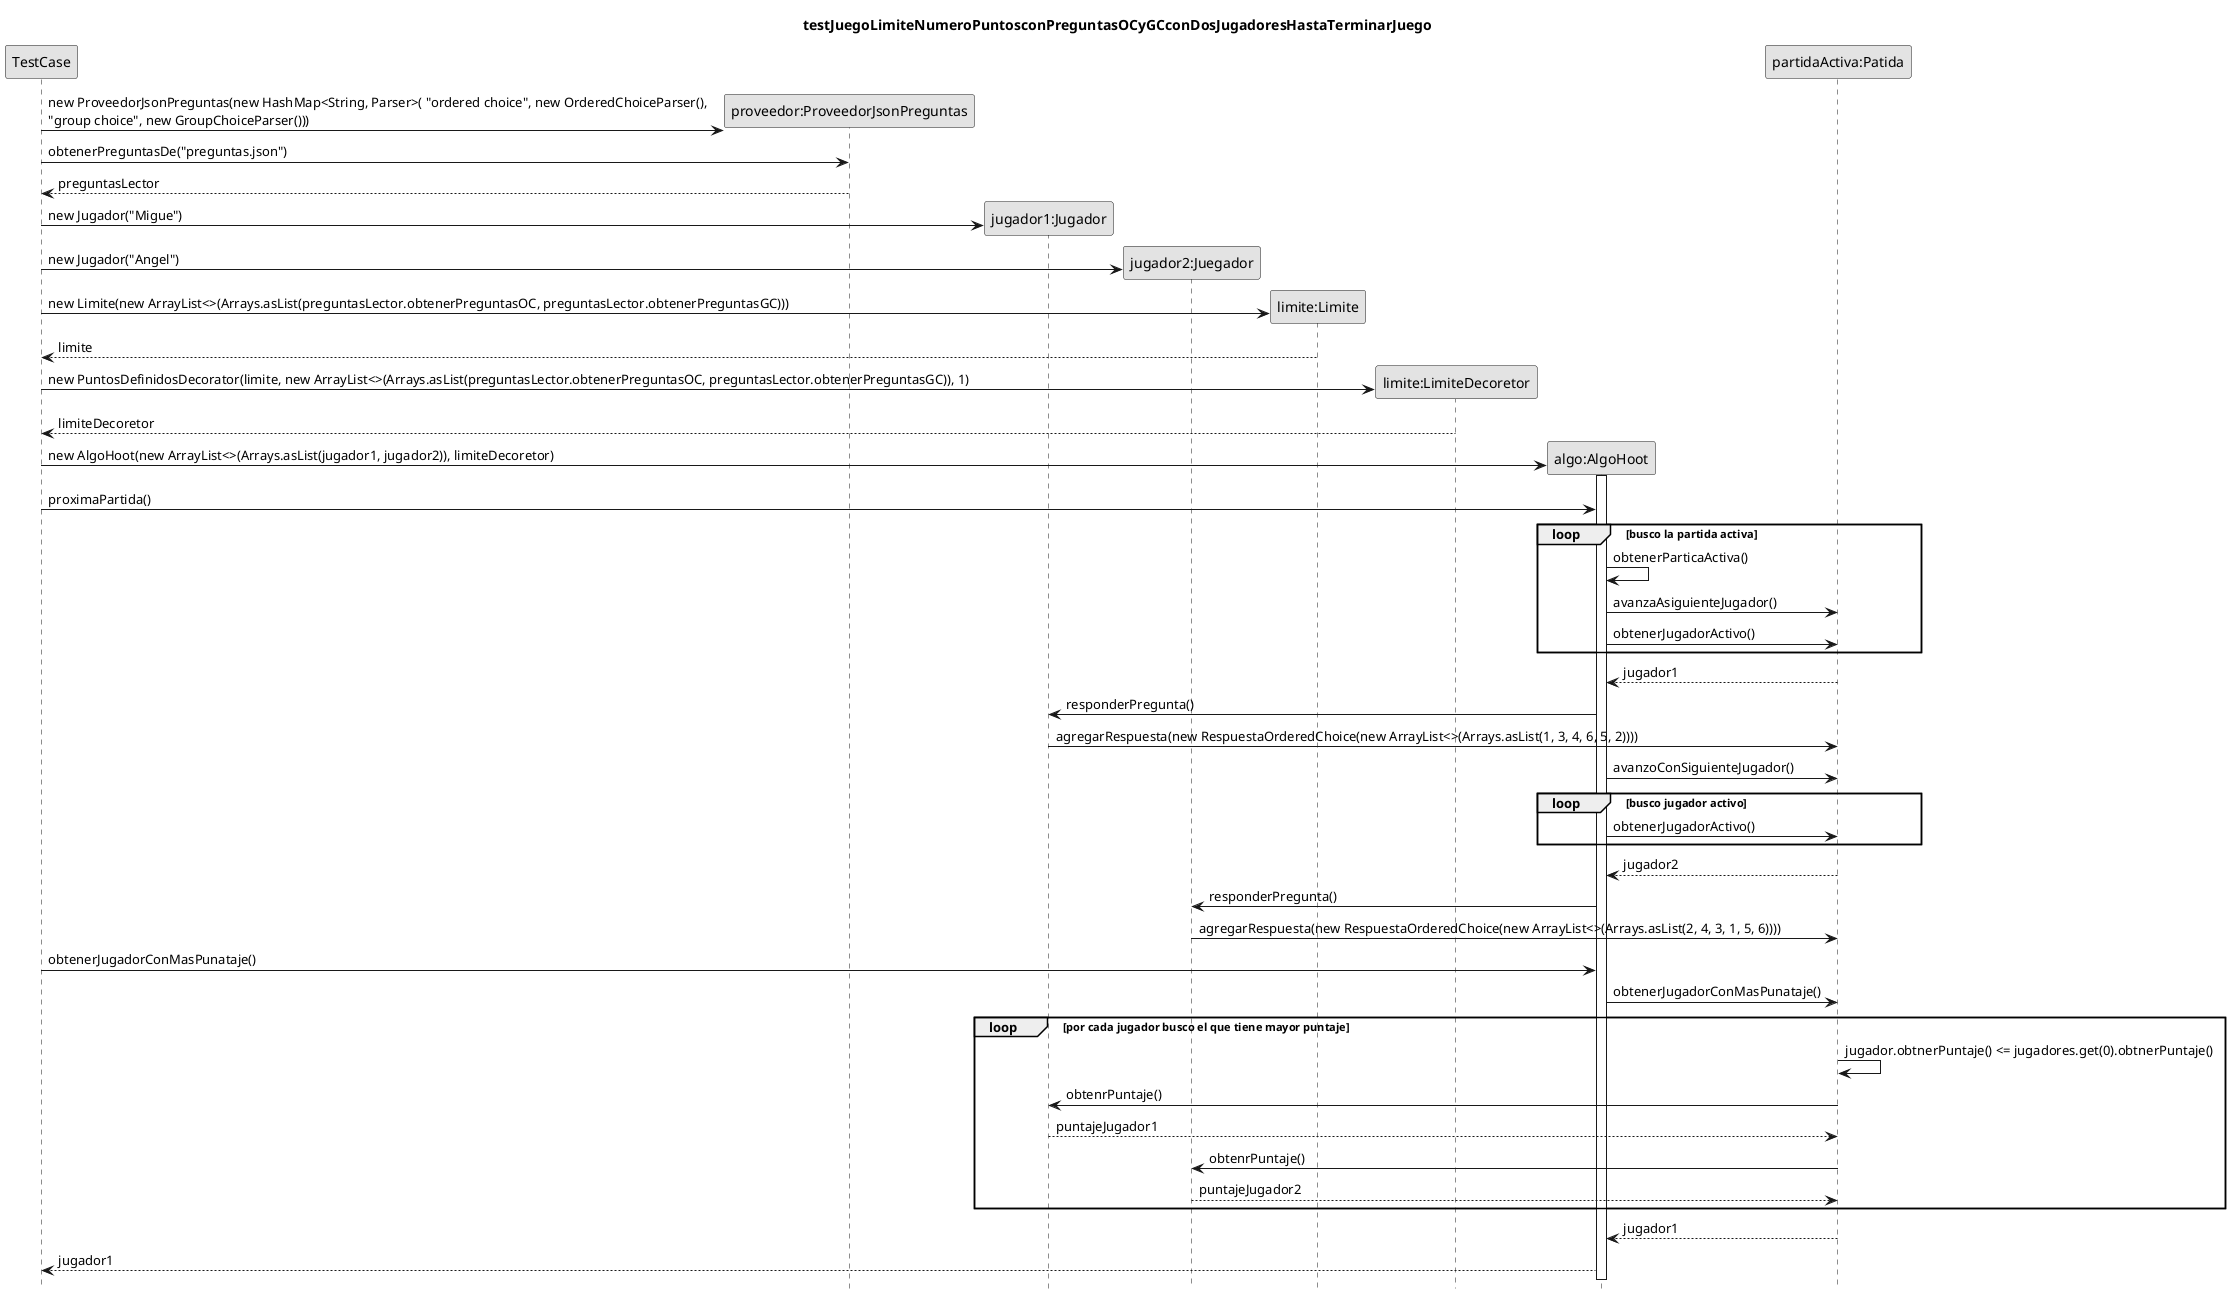 @startuml
title testJuegoLimiteNumeroPuntosconPreguntasOCyGCconDosJugadoresHastaTerminarJuego
skinparam monochrome true
hide footbox
participant TestCase
participant "proveedor:ProveedorJsonPreguntas" as proveedor
participant "jugador1:Jugador" as jugador1
participant "jugador2:Juegador" as jugador2
participant "limite:Limite" as limite
participant "limite:LimiteDecoretor" as limiteDecoretor
participant "algo:AlgoHoot" as algoHoot
create proveedor
TestCase -> proveedor:new ProveedorJsonPreguntas(new HashMap<String, Parser>( "ordered choice", new OrderedChoiceParser(),\n"group choice", new GroupChoiceParser()))
TestCase -> proveedor: obtenerPreguntasDe("preguntas.json")
proveedor --> TestCase: preguntasLector
create jugador1
TestCase -> jugador1 : new Jugador("Migue")
create jugador2
TestCase -> jugador2 : new Jugador("Angel")
create limite
TestCase -> limite : new Limite(new ArrayList<>(Arrays.asList(preguntasLector.obtenerPreguntasOC, preguntasLector.obtenerPreguntasGC)))
limite --> TestCase:limite
create limiteDecoretor
TestCase -> limiteDecoretor : new PuntosDefinidosDecorator(limite, new ArrayList<>(Arrays.asList(preguntasLector.obtenerPreguntasOC, preguntasLector.obtenerPreguntasGC)), 1)
limiteDecoretor --> TestCase : limiteDecoretor
create algoHoot
TestCase -> algoHoot : new AlgoHoot(new ArrayList<>(Arrays.asList(jugador1, jugador2)), limiteDecoretor)
activate algoHoot
TestCase -> algoHoot: proximaPartida()
loop busco la partida activa
algoHoot -> algoHoot:obtenerParticaActiva()
algoHoot -> "partidaActiva:Patida":avanzaAsiguienteJugador()
"partidaActiva:Patida" <- algoHoot:obtenerJugadorActivo()
end
"partidaActiva:Patida" --> algoHoot: jugador1
algoHoot -> jugador1: responderPregunta()
jugador1 -> "partidaActiva:Patida":agregarRespuesta(new RespuestaOrderedChoice(new ArrayList<>(Arrays.asList(1, 3, 4, 6, 5, 2))))
algoHoot ->"partidaActiva:Patida":avanzoConSiguienteJugador()

loop busco jugador activo

algoHoot -> "partidaActiva:Patida":obtenerJugadorActivo()

end
"partidaActiva:Patida" --> algoHoot: jugador2
algoHoot -> jugador2: responderPregunta()
jugador2 -> "partidaActiva:Patida":agregarRespuesta(new RespuestaOrderedChoice(new ArrayList<>(Arrays.asList(2, 4, 3, 1, 5, 6))))
TestCase ->algoHoot: obtenerJugadorConMasPunataje()
algoHoot -> "partidaActiva:Patida":obtenerJugadorConMasPunataje()
loop por cada jugador busco el que tiene mayor puntaje
"partidaActiva:Patida" -> "partidaActiva:Patida":jugador.obtnerPuntaje() <= jugadores.get(0).obtnerPuntaje()
"partidaActiva:Patida" -> jugador1:obtenrPuntaje()
"partidaActiva:Patida" <-- jugador1:puntajeJugador1
"partidaActiva:Patida" -> jugador2:obtenrPuntaje()
"partidaActiva:Patida" <-- jugador2:puntajeJugador2
end
"partidaActiva:Patida" --> algoHoot:jugador1
algoHoot --> TestCase :jugador1


@endluml